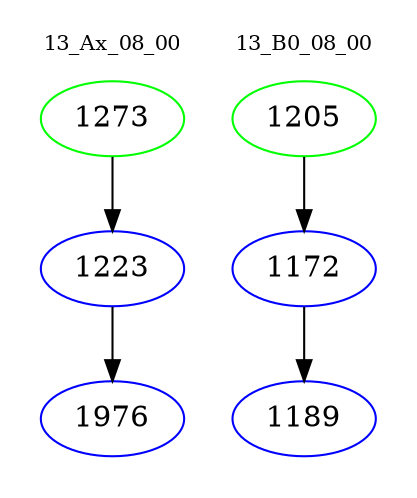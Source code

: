 digraph{
subgraph cluster_0 {
color = white
label = "13_Ax_08_00";
fontsize=10;
T0_1273 [label="1273", color="green"]
T0_1273 -> T0_1223 [color="black"]
T0_1223 [label="1223", color="blue"]
T0_1223 -> T0_1976 [color="black"]
T0_1976 [label="1976", color="blue"]
}
subgraph cluster_1 {
color = white
label = "13_B0_08_00";
fontsize=10;
T1_1205 [label="1205", color="green"]
T1_1205 -> T1_1172 [color="black"]
T1_1172 [label="1172", color="blue"]
T1_1172 -> T1_1189 [color="black"]
T1_1189 [label="1189", color="blue"]
}
}
